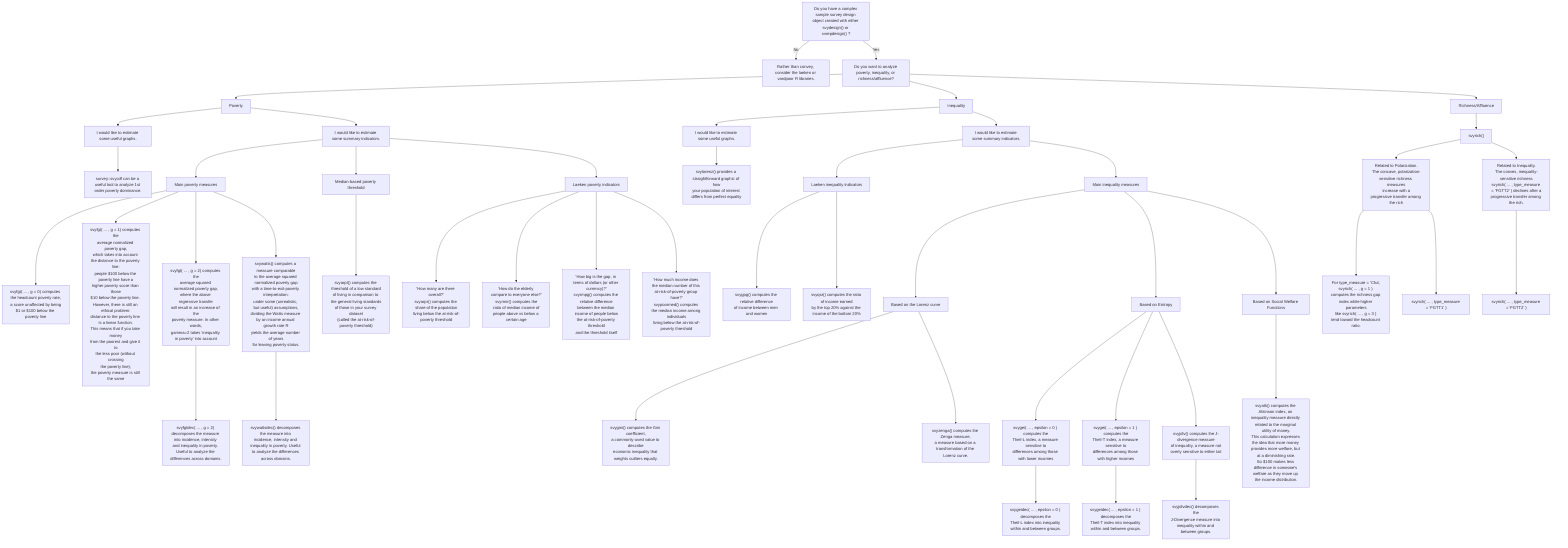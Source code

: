 graph TD

	A["Do you have a complex sample survey design object created with either svydesign() or svrepdesign() ?"]

	A --> |No| B["Rather than convey, consider the laeken or vardpoor R libraries."]

	A --> |Yes| C["Do you want to analyze poverty, inequality, or richness/affluence?"]




	C --> D["Poverty"]

	D --> DE["I would like to estimate some summary indicators."]

	D --> DF["I would like to estimate some useful graphs."]

	DF --> DG["survey::svycdf can be a useful tool to analyze 1st order poverty dominance."]

  DE --> DH["Main poverty measures"]
  DH --> DW["svyfgt( ... , g = 0) computes the headcount poverty rate,<br>a score unaffected by being<br>$1 or $100 below the poverty line"]
	DH --> DX["svyfgt( ... , g = 1) computes the<br>average normalized poverty gap,<br>which takes into account the distance to the poverty line:<br>people $100 below the poverty line have a<br>higher poverty score than those<br>$10 below the poverty line. <br>However, there is still an ethical problem:<br>distance to the poverty line is a linear function.<br>This means that if you take money<br>from the poorest and give it to<br>the less poor (without crossing<br>the poverty line),<br>the poverty measure is still the same"]
	DH --> DY["svyfgt( ... , g = 2) computes the<br>average squared normalized poverty gap,<br>where the above regressive transfer<br>will result in an increase of the<br>poverty measure. In other words,<br>gamma=2 takes 'inequality in poverty' into account"]
	DH --> DZ["svywatts() computes a measure comparable<br>to the average squared normalized poverty gap<br>with a time-to-exit-poverty interpretation:<br>under some (unrealistic, but useful) assumptions,<br>dividing the Watts measure by an income annual growth rate R<br>yields the average number of years<br>for leaving poverty status."]

  DY --> DA["svyfgtdec( ... , g = 2) decomposes the measure into incidence, intensity and inequality in poverty. Useful to analyze the differences across domains."]
	DZ --> DB["svywattsdec() decomposes the measure into incidence, intensity and inequality in poverty. Useful to analyze the differences across domains."]


  DE --> DK["Median-based poverty threshold"]
  DK --> DQ["svyarpt() computes the threshold of a low standard<br>of living in comparison to the general living standards<br>of those in your survey dataset<br>(called the at-risk-of-poverty threshold)"]


  DE --> DI["Laeken poverty indicators"]

  DI --> DM["'How many are there overall?'<br>svyarpr() computes the share of the population<br>living below the at-risk-of-poverty threshold"]
	DI --> DN["'How do the elderly compare to everyone else?'<br>svyrmir() computes the<br>ratio of median income of<br>people above vs below a certain age"]
	DI --> DO["'How big is the gap, in terms of dollars (or other currency)?'<br>svyrmpg() computes the relative difference<br>between the median income of people below<br>the at-risk-of-poverty threshold<br>and the threshold itself"]
	DI --> DP["'How much income does the median number of this at-risk-of-poverty group have?'<br>svypoormed() computes the median income among individuals<br>living below the at-risk-of-poverty threshold"]




	C --> E["Inequality"]

	E --> EA["I would like to estimate some useful graphs."]
  EA --> EAA["svylorenz() provides a straightforward graphic of how<br>your population of interest differs from perfect equality"]

  E --> EB["I would like to estimate some summary indicators."]
  EB --> EBA["Laeken inequality indicators"]
  EBA --> EBAA["svygpg() computes the relative difference<br>of income between men and women"]
	EBA --> EBAB["svyqsr() computes the ratio of income earned<br>by the top 20% against the income of the bottom 20%"]

  EB --> EBB["Main inequality measures"]

  EBB --> EBBA["Based on the Lorenz curve"]
  EBBA --> EBBAA["svygini() computes the Gini coefficient,<br>a commonly-used value to describe<br>economic inequality that weights outliers equally."]
  EBBA --> EBBAB["svyzenga() computes the Zenga measure,<br>a measure based on a transformation of the Lorenz curve."]

  EBB --> EBBB["Based on Entropy"]
	EBBB --> EBBBA["svygei( ... , epsilon = 0 ) computes the<br>Theil-L index, a measure sensitive to<br>differences among those with lower incomes"]
	EBBB --> EBBBB["svygei( ... , epsilon = 1 ) computes the<br>Theil-T index, a measure sensitive to<br>differences among those with higher incomes"]
	EBBB --> EBBBC["svyjdiv() computes the J-divergence measure<br>of inequality, a measure not<br>overly sensitive to either tail"]

	EBBBA --> EBBBAA["svygeidec( ... , epsilon = 0 ) decomposes the<br>Theil-L index into inequality within and between groups."]
	EBBBB --> EBBBBA["svygeidec( ... , epsilon = 1 ) decomposes the<br>Theil-T index into inequality within and between groups."]
	EBBBC --> EBBBCA["svyjdivdec() decomposes the<br>J-Divergence measure into inequality within and between groups."]

  EBB --> EBBC["Based on Social Welfare Functions"]
  EBBC --> EBBCA["svyatk() computes the Atkinson index, an inequality measure directly related to the marginal utility of money.<br>This calculation expresses the idea that more money provides more welfare, but at a diminishing rate.<br>So $100 makes less difference in someone's welfare as they move up the income distribution."]




	C --> F["Richness/Affluence"]
	F --> FA["svyrich()"]

	FA --> FAA["Related to Polarization.<br>The concave, polarization-sensitive richness measures<br> increase with a progressive transfer among the rich"]
	FAA --> FAAA["For type_measure = 'Cha',<br>svyrich( ... , g = 1 ) computes the richness gap index while higher parameters<br>like svyrich( ... , g = 3 ) tend toward the headcount ratio."]
	FAA --> FAAB["svyrich( ... , type_measure = 'FGTT1' )"]


	FA --> FAB["Related to Inequality.<br>The convex, inequality-sensitive richness<br>svyrich( ... , type_measure = 'FGTT2' ) declines after a<br>progressive transfer among the rich."]
	FAB --> FABA["svyrich( ... , type_measure = 'FGTT2' )"]